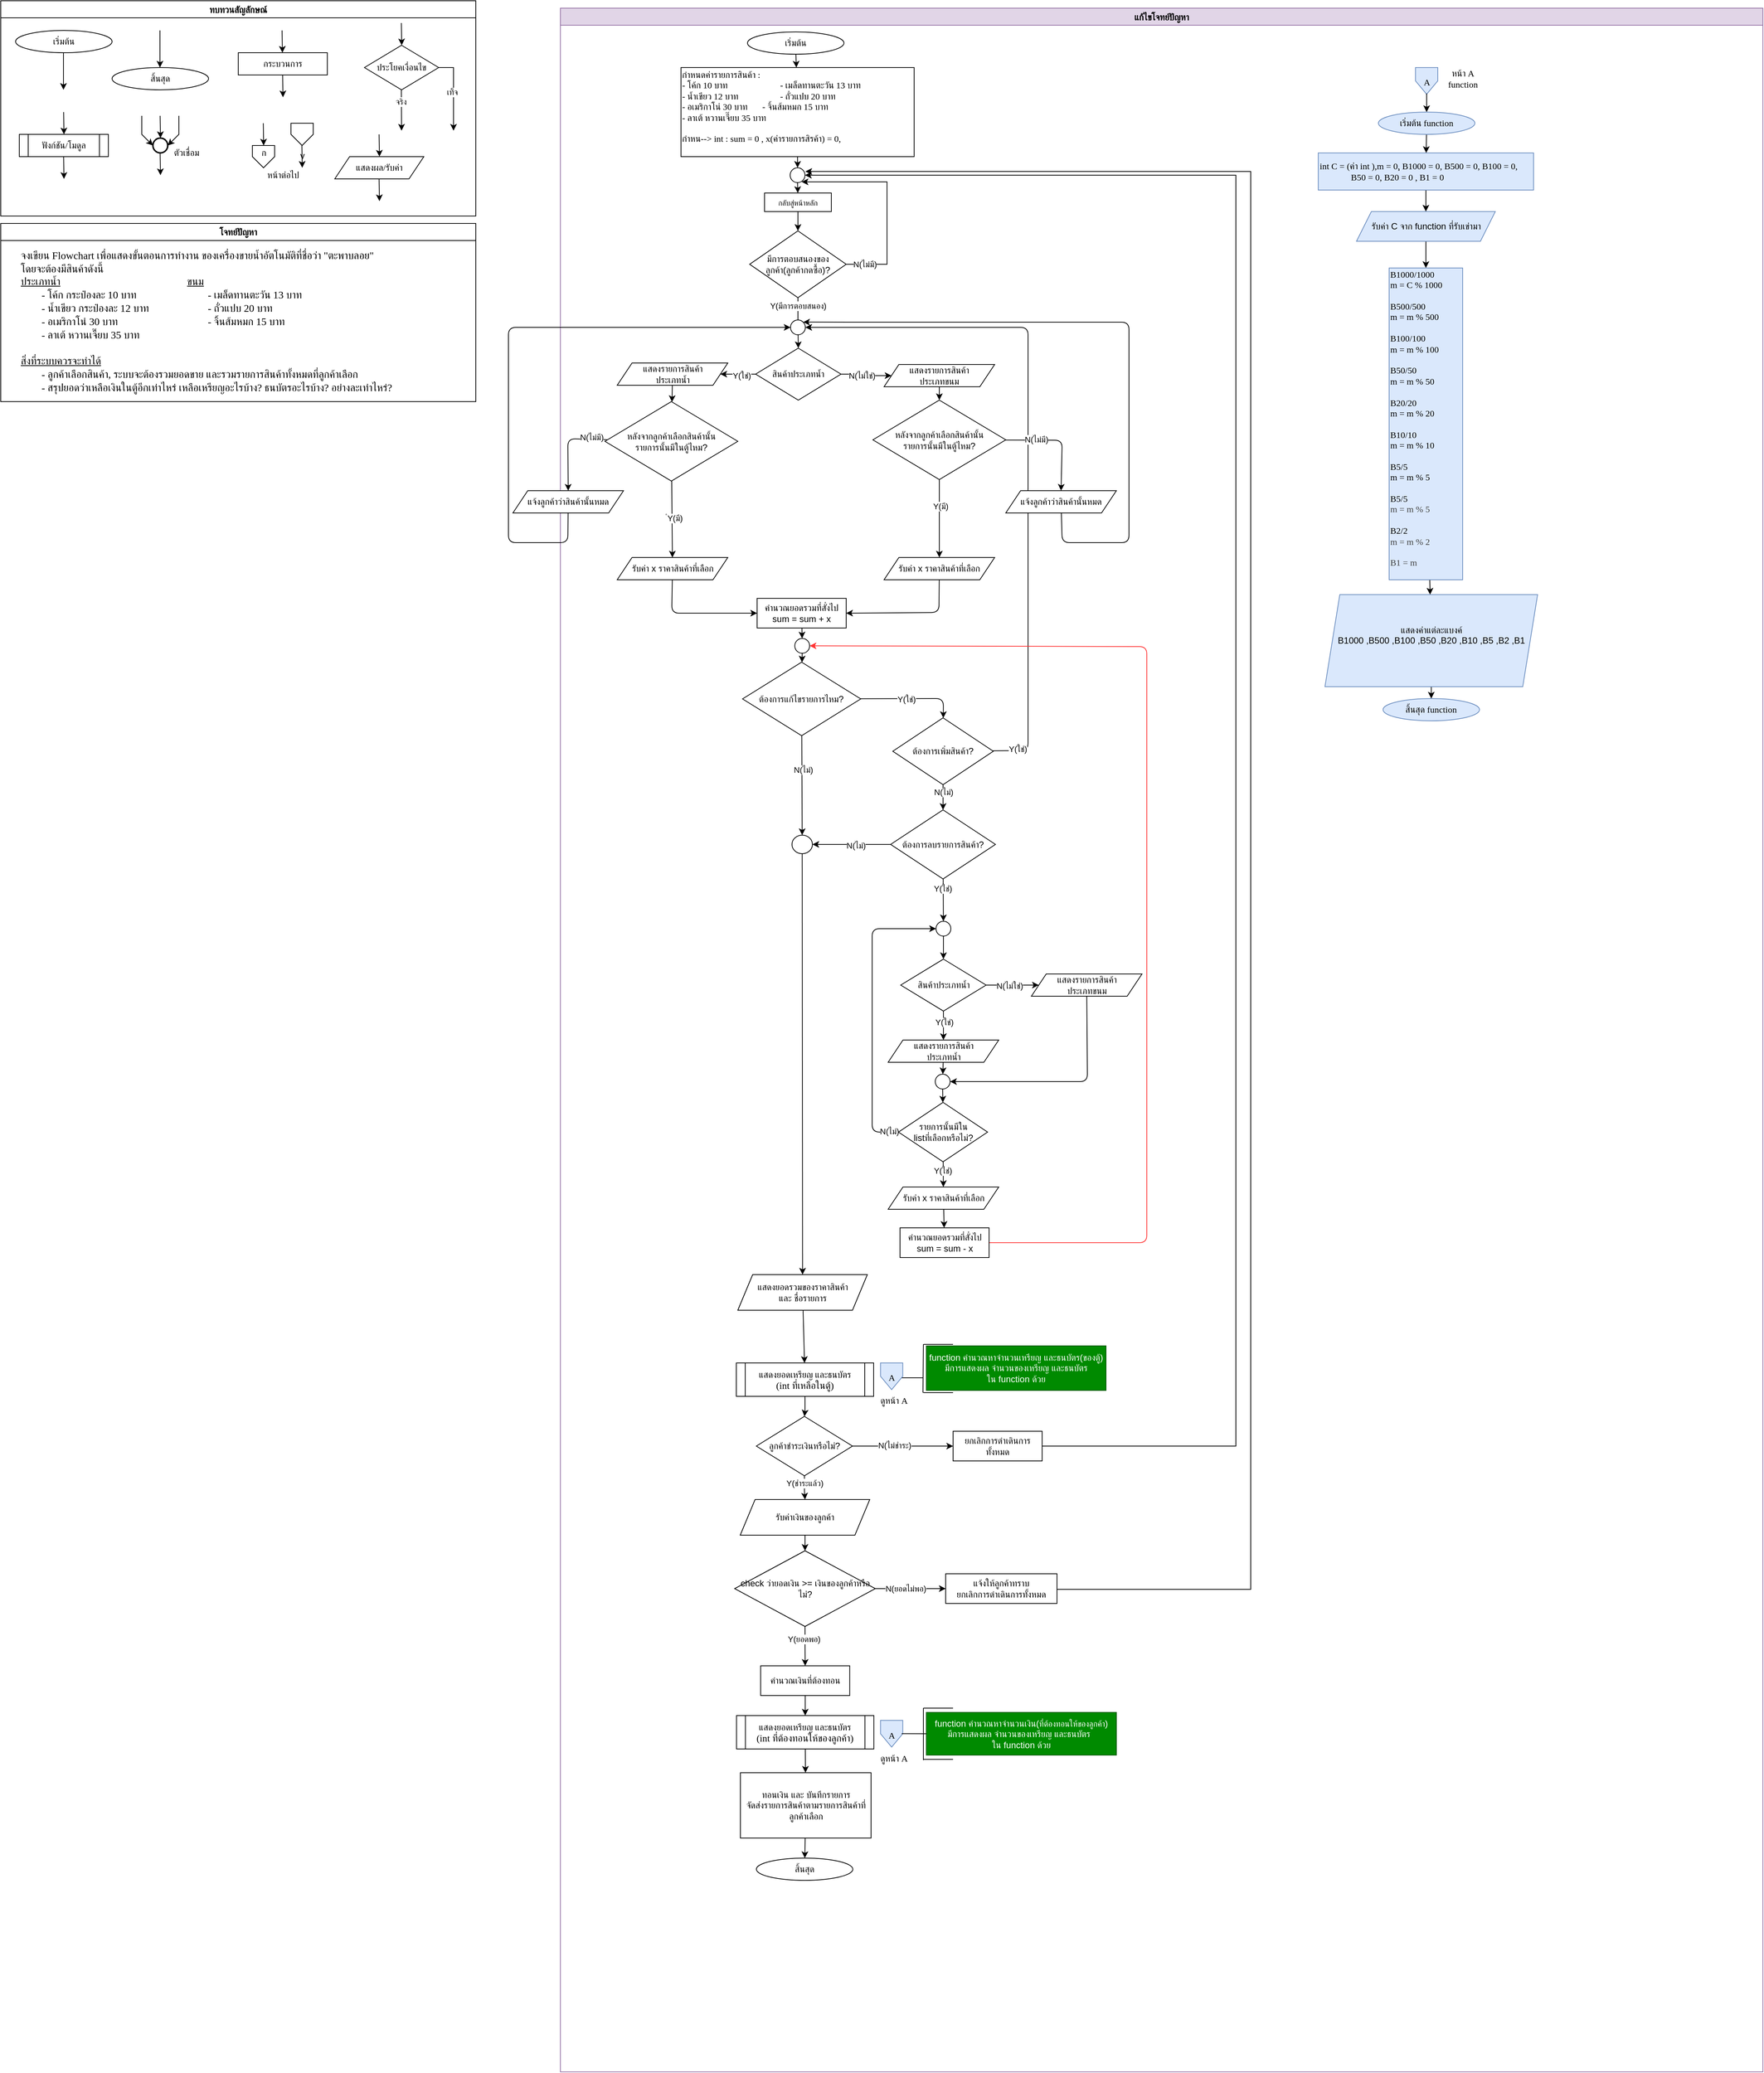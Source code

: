<mxfile>
    <diagram id="C5RBs43oDa-KdzZeNtuy" name="Page-1">
        <mxGraphModel dx="1810" dy="546" grid="1" gridSize="10" guides="1" tooltips="1" connect="1" arrows="1" fold="1" page="1" pageScale="1" pageWidth="827" pageHeight="1169" math="0" shadow="0">
            <root>
                <mxCell id="WIyWlLk6GJQsqaUBKTNV-0"/>
                <mxCell id="WIyWlLk6GJQsqaUBKTNV-1" parent="WIyWlLk6GJQsqaUBKTNV-0"/>
                <mxCell id="M7CGMbNuYNeq0SnUNNgH-6" value="ทบทวนสัญลักษณ์" style="swimlane;fontFamily=Sarabun;fontSource=https%3A%2F%2Ffonts.googleapis.com%2Fcss%3Ffamily%3DSarabun;" parent="WIyWlLk6GJQsqaUBKTNV-1" vertex="1">
                    <mxGeometry x="-720" y="20" width="640" height="290" as="geometry"/>
                </mxCell>
                <mxCell id="M7CGMbNuYNeq0SnUNNgH-2" value="&lt;font data-font-src=&quot;https://fonts.googleapis.com/css?family=Sarabun&quot; face=&quot;Sarabun&quot;&gt;เริ่มต้น&lt;/font&gt;" style="ellipse;whiteSpace=wrap;html=1;" parent="M7CGMbNuYNeq0SnUNNgH-6" vertex="1">
                    <mxGeometry x="20" y="40" width="130" height="30" as="geometry"/>
                </mxCell>
                <mxCell id="M7CGMbNuYNeq0SnUNNgH-5" value="" style="endArrow=classic;html=1;rounded=0;" parent="M7CGMbNuYNeq0SnUNNgH-6" edge="1">
                    <mxGeometry width="50" height="50" relative="1" as="geometry">
                        <mxPoint x="84.5" y="70" as="sourcePoint"/>
                        <mxPoint x="84.5" y="120" as="targetPoint"/>
                    </mxGeometry>
                </mxCell>
                <mxCell id="M7CGMbNuYNeq0SnUNNgH-3" value="&lt;font face=&quot;Sarabun&quot;&gt;สิ้นสุด&lt;/font&gt;" style="ellipse;whiteSpace=wrap;html=1;" parent="M7CGMbNuYNeq0SnUNNgH-6" vertex="1">
                    <mxGeometry x="150" y="90" width="130" height="30" as="geometry"/>
                </mxCell>
                <mxCell id="M7CGMbNuYNeq0SnUNNgH-4" value="" style="endArrow=classic;html=1;rounded=0;" parent="M7CGMbNuYNeq0SnUNNgH-6" edge="1">
                    <mxGeometry width="50" height="50" relative="1" as="geometry">
                        <mxPoint x="214.5" y="40" as="sourcePoint"/>
                        <mxPoint x="214.5" y="90" as="targetPoint"/>
                    </mxGeometry>
                </mxCell>
                <mxCell id="mvioNwK95yMqdUQ73LqQ-0" value="กระบวนการ" style="rounded=0;whiteSpace=wrap;html=1;fontFamily=Sarabun;fontSource=https%3A%2F%2Ffonts.googleapis.com%2Fcss%3Ffamily%3DSarabun;" parent="M7CGMbNuYNeq0SnUNNgH-6" vertex="1">
                    <mxGeometry x="320" y="70" width="120" height="30" as="geometry"/>
                </mxCell>
                <mxCell id="mvioNwK95yMqdUQ73LqQ-1" value="" style="endArrow=classic;html=1;rounded=0;" parent="M7CGMbNuYNeq0SnUNNgH-6" edge="1">
                    <mxGeometry width="50" height="50" relative="1" as="geometry">
                        <mxPoint x="379" y="40" as="sourcePoint"/>
                        <mxPoint x="379.5" y="70" as="targetPoint"/>
                    </mxGeometry>
                </mxCell>
                <mxCell id="mvioNwK95yMqdUQ73LqQ-2" value="" style="endArrow=classic;html=1;rounded=0;" parent="M7CGMbNuYNeq0SnUNNgH-6" edge="1">
                    <mxGeometry width="50" height="50" relative="1" as="geometry">
                        <mxPoint x="379.75" y="100" as="sourcePoint"/>
                        <mxPoint x="380.25" y="130" as="targetPoint"/>
                    </mxGeometry>
                </mxCell>
                <mxCell id="mvioNwK95yMqdUQ73LqQ-3" value="ประโยคเงื่อนไข" style="rhombus;whiteSpace=wrap;html=1;fontFamily=Sarabun;fontSource=https%3A%2F%2Ffonts.googleapis.com%2Fcss%3Ffamily%3DSarabun;" parent="M7CGMbNuYNeq0SnUNNgH-6" vertex="1">
                    <mxGeometry x="490" y="60" width="100" height="60" as="geometry"/>
                </mxCell>
                <mxCell id="mvioNwK95yMqdUQ73LqQ-4" value="" style="endArrow=classic;html=1;rounded=0;" parent="M7CGMbNuYNeq0SnUNNgH-6" edge="1">
                    <mxGeometry width="50" height="50" relative="1" as="geometry">
                        <mxPoint x="539.71" y="30" as="sourcePoint"/>
                        <mxPoint x="540.21" y="60" as="targetPoint"/>
                    </mxGeometry>
                </mxCell>
                <mxCell id="mvioNwK95yMqdUQ73LqQ-5" value="" style="endArrow=classic;html=1;rounded=0;" parent="M7CGMbNuYNeq0SnUNNgH-6" edge="1">
                    <mxGeometry width="50" height="50" relative="1" as="geometry">
                        <mxPoint x="539.71" y="120" as="sourcePoint"/>
                        <mxPoint x="540" y="175" as="targetPoint"/>
                    </mxGeometry>
                </mxCell>
                <mxCell id="mvioNwK95yMqdUQ73LqQ-7" value="จริง" style="edgeLabel;html=1;align=center;verticalAlign=middle;resizable=0;points=[];fontFamily=Sarabun;fontSource=https%3A%2F%2Ffonts.googleapis.com%2Fcss%3Ffamily%3DSarabun;" parent="mvioNwK95yMqdUQ73LqQ-5" vertex="1" connectable="0">
                    <mxGeometry x="-0.414" y="-1" relative="1" as="geometry">
                        <mxPoint as="offset"/>
                    </mxGeometry>
                </mxCell>
                <mxCell id="mvioNwK95yMqdUQ73LqQ-6" value="" style="endArrow=classic;html=1;rounded=0;exitX=1;exitY=0.5;exitDx=0;exitDy=0;" parent="M7CGMbNuYNeq0SnUNNgH-6" source="mvioNwK95yMqdUQ73LqQ-3" edge="1">
                    <mxGeometry width="50" height="50" relative="1" as="geometry">
                        <mxPoint x="620" y="95" as="sourcePoint"/>
                        <mxPoint x="610" y="175" as="targetPoint"/>
                        <Array as="points">
                            <mxPoint x="610" y="90"/>
                        </Array>
                    </mxGeometry>
                </mxCell>
                <mxCell id="mvioNwK95yMqdUQ73LqQ-8" value="&lt;font data-font-src=&quot;https://fonts.googleapis.com/css?family=Sarabun&quot; face=&quot;Sarabun&quot;&gt;เท็จ&lt;/font&gt;" style="edgeLabel;html=1;align=center;verticalAlign=middle;resizable=0;points=[];" parent="mvioNwK95yMqdUQ73LqQ-6" vertex="1" connectable="0">
                    <mxGeometry x="-0.002" y="-2" relative="1" as="geometry">
                        <mxPoint as="offset"/>
                    </mxGeometry>
                </mxCell>
                <mxCell id="mvioNwK95yMqdUQ73LqQ-9" value="&lt;font data-font-src=&quot;https://fonts.googleapis.com/css?family=Sarabun&quot; face=&quot;Sarabun&quot;&gt;ฟังก์ชัน/โมดูล&lt;/font&gt;" style="shape=process;whiteSpace=wrap;html=1;backgroundOutline=1;" parent="M7CGMbNuYNeq0SnUNNgH-6" vertex="1">
                    <mxGeometry x="25" y="180" width="120" height="30" as="geometry"/>
                </mxCell>
                <mxCell id="mvioNwK95yMqdUQ73LqQ-11" value="" style="endArrow=classic;html=1;rounded=0;" parent="M7CGMbNuYNeq0SnUNNgH-6" edge="1">
                    <mxGeometry width="50" height="50" relative="1" as="geometry">
                        <mxPoint x="84.71" y="150" as="sourcePoint"/>
                        <mxPoint x="85.21" y="180" as="targetPoint"/>
                    </mxGeometry>
                </mxCell>
                <mxCell id="mvioNwK95yMqdUQ73LqQ-12" value="" style="endArrow=classic;html=1;rounded=0;" parent="M7CGMbNuYNeq0SnUNNgH-6" edge="1">
                    <mxGeometry width="50" height="50" relative="1" as="geometry">
                        <mxPoint x="84.71" y="210" as="sourcePoint"/>
                        <mxPoint x="85.21" y="240" as="targetPoint"/>
                    </mxGeometry>
                </mxCell>
                <mxCell id="mvioNwK95yMqdUQ73LqQ-13" value="" style="strokeWidth=2;html=1;shape=mxgraph.flowchart.start_2;whiteSpace=wrap;" parent="M7CGMbNuYNeq0SnUNNgH-6" vertex="1">
                    <mxGeometry x="205" y="185" width="20" height="20" as="geometry"/>
                </mxCell>
                <mxCell id="mvioNwK95yMqdUQ73LqQ-16" value="" style="endArrow=classic;html=1;rounded=0;" parent="M7CGMbNuYNeq0SnUNNgH-6" edge="1">
                    <mxGeometry width="50" height="50" relative="1" as="geometry">
                        <mxPoint x="214.71" y="155" as="sourcePoint"/>
                        <mxPoint x="215.21" y="185" as="targetPoint"/>
                    </mxGeometry>
                </mxCell>
                <mxCell id="mvioNwK95yMqdUQ73LqQ-17" value="" style="endArrow=classic;html=1;rounded=0;entryX=0;entryY=0.5;entryDx=0;entryDy=0;entryPerimeter=0;" parent="M7CGMbNuYNeq0SnUNNgH-6" target="mvioNwK95yMqdUQ73LqQ-13" edge="1">
                    <mxGeometry width="50" height="50" relative="1" as="geometry">
                        <mxPoint x="190.0" y="155" as="sourcePoint"/>
                        <mxPoint x="190.5" y="185" as="targetPoint"/>
                        <Array as="points">
                            <mxPoint x="190" y="180"/>
                        </Array>
                    </mxGeometry>
                </mxCell>
                <mxCell id="mvioNwK95yMqdUQ73LqQ-18" value="" style="endArrow=classic;html=1;rounded=0;entryX=1;entryY=0.5;entryDx=0;entryDy=0;entryPerimeter=0;" parent="M7CGMbNuYNeq0SnUNNgH-6" target="mvioNwK95yMqdUQ73LqQ-13" edge="1">
                    <mxGeometry width="50" height="50" relative="1" as="geometry">
                        <mxPoint x="240.0" y="155" as="sourcePoint"/>
                        <mxPoint x="240.5" y="185" as="targetPoint"/>
                        <Array as="points">
                            <mxPoint x="240" y="180"/>
                        </Array>
                    </mxGeometry>
                </mxCell>
                <mxCell id="mvioNwK95yMqdUQ73LqQ-19" value="" style="endArrow=classic;html=1;rounded=0;" parent="M7CGMbNuYNeq0SnUNNgH-6" edge="1">
                    <mxGeometry width="50" height="50" relative="1" as="geometry">
                        <mxPoint x="214.71" y="205" as="sourcePoint"/>
                        <mxPoint x="215.21" y="235" as="targetPoint"/>
                    </mxGeometry>
                </mxCell>
                <mxCell id="mvioNwK95yMqdUQ73LqQ-20" value="&lt;font data-font-src=&quot;https://fonts.googleapis.com/css?family=Sarabun&quot; face=&quot;Sarabun&quot;&gt;ตัวเชื่อม&lt;/font&gt;" style="text;html=1;align=center;verticalAlign=middle;resizable=0;points=[];autosize=1;strokeColor=none;fillColor=none;" parent="M7CGMbNuYNeq0SnUNNgH-6" vertex="1">
                    <mxGeometry x="220" y="190" width="60" height="30" as="geometry"/>
                </mxCell>
                <mxCell id="mvioNwK95yMqdUQ73LqQ-25" value="" style="endArrow=classic;html=1;rounded=0;" parent="M7CGMbNuYNeq0SnUNNgH-6" edge="1">
                    <mxGeometry width="50" height="50" relative="1" as="geometry">
                        <mxPoint x="353.71" y="165" as="sourcePoint"/>
                        <mxPoint x="354.21" y="195" as="targetPoint"/>
                    </mxGeometry>
                </mxCell>
                <mxCell id="mvioNwK95yMqdUQ73LqQ-21" value="" style="verticalLabelPosition=bottom;verticalAlign=top;html=1;shape=offPageConnector;rounded=0;size=0.5;" parent="M7CGMbNuYNeq0SnUNNgH-6" vertex="1">
                    <mxGeometry x="339" y="195" width="30" height="30" as="geometry"/>
                </mxCell>
                <mxCell id="mvioNwK95yMqdUQ73LqQ-26" value="" style="endArrow=classic;html=1;rounded=0;" parent="M7CGMbNuYNeq0SnUNNgH-6" edge="1">
                    <mxGeometry width="50" height="50" relative="1" as="geometry">
                        <mxPoint x="405.71" y="195" as="sourcePoint"/>
                        <mxPoint x="406.21" y="225" as="targetPoint"/>
                    </mxGeometry>
                </mxCell>
                <mxCell id="mvioNwK95yMqdUQ73LqQ-27" value="v" style="verticalLabelPosition=bottom;verticalAlign=top;html=1;shape=offPageConnector;rounded=0;size=0.5;" parent="M7CGMbNuYNeq0SnUNNgH-6" vertex="1">
                    <mxGeometry x="391" y="165" width="30" height="30" as="geometry"/>
                </mxCell>
                <mxCell id="mvioNwK95yMqdUQ73LqQ-28" value="หน้าต่อไป" style="text;html=1;align=center;verticalAlign=middle;resizable=0;points=[];autosize=1;strokeColor=none;fillColor=none;fontFamily=Sarabun;fontSource=https%3A%2F%2Ffonts.googleapis.com%2Fcss%3Ffamily%3DSarabun;" parent="M7CGMbNuYNeq0SnUNNgH-6" vertex="1">
                    <mxGeometry x="345" y="220" width="70" height="30" as="geometry"/>
                </mxCell>
                <mxCell id="mvioNwK95yMqdUQ73LqQ-29" value="ก" style="text;html=1;align=center;verticalAlign=middle;resizable=0;points=[];autosize=1;strokeColor=none;fillColor=none;fontFamily=Sarabun;fontSource=https%3A%2F%2Ffonts.googleapis.com%2Fcss%3Ffamily%3DSarabun;" parent="M7CGMbNuYNeq0SnUNNgH-6" vertex="1">
                    <mxGeometry x="339" y="190" width="30" height="30" as="geometry"/>
                </mxCell>
                <mxCell id="mvioNwK95yMqdUQ73LqQ-32" value="แสดงผล/รับค่า" style="shape=parallelogram;perimeter=parallelogramPerimeter;whiteSpace=wrap;html=1;fixedSize=1;fontFamily=Sarabun;fontSource=https%3A%2F%2Ffonts.googleapis.com%2Fcss%3Ffamily%3DSarabun;" parent="M7CGMbNuYNeq0SnUNNgH-6" vertex="1">
                    <mxGeometry x="450" y="210" width="120" height="30" as="geometry"/>
                </mxCell>
                <mxCell id="mvioNwK95yMqdUQ73LqQ-33" value="" style="endArrow=classic;html=1;rounded=0;" parent="M7CGMbNuYNeq0SnUNNgH-6" edge="1">
                    <mxGeometry width="50" height="50" relative="1" as="geometry">
                        <mxPoint x="509.71" y="180" as="sourcePoint"/>
                        <mxPoint x="510.21" y="210" as="targetPoint"/>
                    </mxGeometry>
                </mxCell>
                <mxCell id="mvioNwK95yMqdUQ73LqQ-34" value="" style="endArrow=classic;html=1;rounded=0;" parent="M7CGMbNuYNeq0SnUNNgH-6" edge="1">
                    <mxGeometry width="50" height="50" relative="1" as="geometry">
                        <mxPoint x="509.71" y="240" as="sourcePoint"/>
                        <mxPoint x="510.21" y="270" as="targetPoint"/>
                    </mxGeometry>
                </mxCell>
                <mxCell id="mvioNwK95yMqdUQ73LqQ-36" value="แก้ไขโจทย์ปัญหา" style="swimlane;fontFamily=Sarabun;fontSource=https%3A%2F%2Ffonts.googleapis.com%2Fcss%3Ffamily%3DSarabun;fillColor=#e1d5e7;strokeColor=#9673a6;" parent="WIyWlLk6GJQsqaUBKTNV-1" vertex="1">
                    <mxGeometry x="34" y="30" width="1620" height="2780" as="geometry"/>
                </mxCell>
                <mxCell id="2" value="" style="edgeStyle=none;html=1;" parent="mvioNwK95yMqdUQ73LqQ-36" source="mvioNwK95yMqdUQ73LqQ-35" target="1" edge="1">
                    <mxGeometry relative="1" as="geometry"/>
                </mxCell>
                <mxCell id="mvioNwK95yMqdUQ73LqQ-35" value="&lt;font data-font-src=&quot;https://fonts.googleapis.com/css?family=Sarabun&quot; face=&quot;Sarabun&quot;&gt;เริ่มต้น&lt;/font&gt;" style="ellipse;whiteSpace=wrap;html=1;" parent="mvioNwK95yMqdUQ73LqQ-36" vertex="1">
                    <mxGeometry x="252.01" y="32" width="130" height="30" as="geometry"/>
                </mxCell>
                <mxCell id="mvioNwK95yMqdUQ73LqQ-69" value="&lt;font face=&quot;Sarabun&quot;&gt;สิ้นสุด&lt;/font&gt;" style="ellipse;whiteSpace=wrap;html=1;" parent="mvioNwK95yMqdUQ73LqQ-36" vertex="1">
                    <mxGeometry x="264" y="2492" width="130" height="30" as="geometry"/>
                </mxCell>
                <mxCell id="K2V_airpF5OzPuWJYtam-5" value="" style="edgeStyle=orthogonalEdgeStyle;rounded=0;orthogonalLoop=1;jettySize=auto;html=1;" parent="mvioNwK95yMqdUQ73LqQ-36" source="K2V_airpF5OzPuWJYtam-0" target="K2V_airpF5OzPuWJYtam-4" edge="1">
                    <mxGeometry relative="1" as="geometry"/>
                </mxCell>
                <mxCell id="K2V_airpF5OzPuWJYtam-0" value="&lt;font size=&quot;1&quot;&gt;กลับสู่หน้าหลัก&lt;/font&gt;" style="whiteSpace=wrap;html=1;" parent="mvioNwK95yMqdUQ73LqQ-36" vertex="1">
                    <mxGeometry x="275" y="249" width="90" height="25" as="geometry"/>
                </mxCell>
                <mxCell id="9" style="edgeStyle=none;html=1;" parent="mvioNwK95yMqdUQ73LqQ-36" source="K2V_airpF5OzPuWJYtam-2" target="K2V_airpF5OzPuWJYtam-0" edge="1">
                    <mxGeometry relative="1" as="geometry"/>
                </mxCell>
                <mxCell id="K2V_airpF5OzPuWJYtam-2" value="" style="ellipse;whiteSpace=wrap;html=1;aspect=fixed;" parent="mvioNwK95yMqdUQ73LqQ-36" vertex="1">
                    <mxGeometry x="309.5" y="215" width="20" height="20" as="geometry"/>
                </mxCell>
                <mxCell id="K2V_airpF5OzPuWJYtam-6" style="edgeStyle=orthogonalEdgeStyle;rounded=0;orthogonalLoop=1;jettySize=auto;html=1;entryX=0.75;entryY=0.95;entryDx=0;entryDy=0;entryPerimeter=0;" parent="mvioNwK95yMqdUQ73LqQ-36" source="K2V_airpF5OzPuWJYtam-4" edge="1">
                    <mxGeometry relative="1" as="geometry">
                        <mxPoint x="325" y="234" as="targetPoint"/>
                        <Array as="points">
                            <mxPoint x="440" y="345"/>
                            <mxPoint x="440" y="234"/>
                        </Array>
                    </mxGeometry>
                </mxCell>
                <mxCell id="K2V_airpF5OzPuWJYtam-7" value="N(ไม่มี)" style="edgeLabel;html=1;align=center;verticalAlign=middle;resizable=0;points=[];" parent="K2V_airpF5OzPuWJYtam-6" vertex="1" connectable="0">
                    <mxGeometry x="-0.853" relative="1" as="geometry">
                        <mxPoint x="4" as="offset"/>
                    </mxGeometry>
                </mxCell>
                <mxCell id="K2V_airpF5OzPuWJYtam-9" value="" style="edgeStyle=orthogonalEdgeStyle;rounded=0;orthogonalLoop=1;jettySize=auto;html=1;" parent="mvioNwK95yMqdUQ73LqQ-36" source="K2V_airpF5OzPuWJYtam-4" target="K2V_airpF5OzPuWJYtam-8" edge="1">
                    <mxGeometry relative="1" as="geometry"/>
                </mxCell>
                <mxCell id="K2V_airpF5OzPuWJYtam-11" value="Y(มีการตอบสนอง)" style="edgeLabel;html=1;align=center;verticalAlign=middle;resizable=0;points=[];" parent="K2V_airpF5OzPuWJYtam-9" vertex="1" connectable="0">
                    <mxGeometry x="-0.683" relative="1" as="geometry">
                        <mxPoint as="offset"/>
                    </mxGeometry>
                </mxCell>
                <mxCell id="K2V_airpF5OzPuWJYtam-4" value="มีการตอบสนองของลูกค้า(ลูกค้ากดซื้อ)?" style="rhombus;whiteSpace=wrap;html=1;" parent="mvioNwK95yMqdUQ73LqQ-36" vertex="1">
                    <mxGeometry x="255" y="300" width="130" height="90" as="geometry"/>
                </mxCell>
                <mxCell id="K2V_airpF5OzPuWJYtam-13" value="" style="edgeStyle=orthogonalEdgeStyle;rounded=0;orthogonalLoop=1;jettySize=auto;html=1;entryX=0;entryY=0.5;entryDx=0;entryDy=0;" parent="mvioNwK95yMqdUQ73LqQ-36" source="K2V_airpF5OzPuWJYtam-8" target="12" edge="1">
                    <mxGeometry relative="1" as="geometry">
                        <mxPoint x="451" y="493" as="targetPoint"/>
                    </mxGeometry>
                </mxCell>
                <mxCell id="K2V_airpF5OzPuWJYtam-14" value="N(ไม่ใช่)" style="edgeLabel;html=1;align=center;verticalAlign=middle;resizable=0;points=[];" parent="K2V_airpF5OzPuWJYtam-13" vertex="1" connectable="0">
                    <mxGeometry x="-0.125" y="-1" relative="1" as="geometry">
                        <mxPoint as="offset"/>
                    </mxGeometry>
                </mxCell>
                <mxCell id="K2V_airpF5OzPuWJYtam-16" value="" style="edgeStyle=orthogonalEdgeStyle;rounded=0;orthogonalLoop=1;jettySize=auto;html=1;entryX=1;entryY=0.5;entryDx=0;entryDy=0;" parent="mvioNwK95yMqdUQ73LqQ-36" source="K2V_airpF5OzPuWJYtam-8" target="15" edge="1">
                    <mxGeometry relative="1" as="geometry">
                        <mxPoint x="211" y="493" as="targetPoint"/>
                    </mxGeometry>
                </mxCell>
                <mxCell id="K2V_airpF5OzPuWJYtam-17" value="Y(ใช่)" style="edgeLabel;html=1;align=center;verticalAlign=middle;resizable=0;points=[];" parent="K2V_airpF5OzPuWJYtam-16" vertex="1" connectable="0">
                    <mxGeometry x="-0.095" y="2" relative="1" as="geometry">
                        <mxPoint as="offset"/>
                    </mxGeometry>
                </mxCell>
                <mxCell id="K2V_airpF5OzPuWJYtam-8" value="สินค้าประเภทน้ำ" style="rhombus;whiteSpace=wrap;html=1;" parent="mvioNwK95yMqdUQ73LqQ-36" vertex="1">
                    <mxGeometry x="263" y="458" width="115" height="70" as="geometry"/>
                </mxCell>
                <mxCell id="K2V_airpF5OzPuWJYtam-10" value="" style="ellipse;whiteSpace=wrap;html=1;aspect=fixed;" parent="mvioNwK95yMqdUQ73LqQ-36" vertex="1">
                    <mxGeometry x="310" y="420" width="20" height="20" as="geometry"/>
                </mxCell>
                <mxCell id="22" style="edgeStyle=none;html=1;entryX=1;entryY=0.5;entryDx=0;entryDy=0;" parent="mvioNwK95yMqdUQ73LqQ-36" source="K2V_airpF5OzPuWJYtam-18" target="17" edge="1">
                    <mxGeometry relative="1" as="geometry">
                        <mxPoint x="420" y="814" as="targetPoint"/>
                        <Array as="points">
                            <mxPoint x="510" y="814"/>
                        </Array>
                    </mxGeometry>
                </mxCell>
                <mxCell id="K2V_airpF5OzPuWJYtam-18" value="รับค่า x ราคาสินค้าที่เลือก" style="shape=parallelogram;perimeter=parallelogramPerimeter;whiteSpace=wrap;html=1;fixedSize=1;" parent="mvioNwK95yMqdUQ73LqQ-36" vertex="1">
                    <mxGeometry x="436" y="740" width="149" height="30" as="geometry"/>
                </mxCell>
                <mxCell id="21" style="edgeStyle=none;html=1;entryX=0;entryY=0.5;entryDx=0;entryDy=0;" parent="mvioNwK95yMqdUQ73LqQ-36" source="K2V_airpF5OzPuWJYtam-20" target="17" edge="1">
                    <mxGeometry relative="1" as="geometry">
                        <mxPoint x="230" y="814" as="targetPoint"/>
                        <Array as="points">
                            <mxPoint x="150" y="815"/>
                        </Array>
                    </mxGeometry>
                </mxCell>
                <mxCell id="K2V_airpF5OzPuWJYtam-20" value="รับค่า x ราคาสินค้าที่เลือก" style="shape=parallelogram;perimeter=parallelogramPerimeter;whiteSpace=wrap;html=1;fixedSize=1;" parent="mvioNwK95yMqdUQ73LqQ-36" vertex="1">
                    <mxGeometry x="76.5" y="740" width="149" height="30" as="geometry"/>
                </mxCell>
                <mxCell id="28" value="" style="edgeStyle=none;html=1;" parent="mvioNwK95yMqdUQ73LqQ-36" source="K2V_airpF5OzPuWJYtam-25" target="27" edge="1">
                    <mxGeometry relative="1" as="geometry">
                        <Array as="points">
                            <mxPoint x="516" y="930"/>
                        </Array>
                    </mxGeometry>
                </mxCell>
                <mxCell id="30" value="Y(ใช่)" style="edgeLabel;html=1;align=center;verticalAlign=middle;resizable=0;points=[];" parent="28" vertex="1" connectable="0">
                    <mxGeometry x="-0.115" y="-1" relative="1" as="geometry">
                        <mxPoint as="offset"/>
                    </mxGeometry>
                </mxCell>
                <mxCell id="71" value="" style="edgeStyle=none;html=1;" parent="mvioNwK95yMqdUQ73LqQ-36" source="K2V_airpF5OzPuWJYtam-25" target="70" edge="1">
                    <mxGeometry relative="1" as="geometry"/>
                </mxCell>
                <mxCell id="99" value="N(ไม่)" style="edgeLabel;html=1;align=center;verticalAlign=middle;resizable=0;points=[];" vertex="1" connectable="0" parent="71">
                    <mxGeometry x="-0.312" y="1" relative="1" as="geometry">
                        <mxPoint as="offset"/>
                    </mxGeometry>
                </mxCell>
                <mxCell id="K2V_airpF5OzPuWJYtam-25" value="ต้องการแก้ไขรายการไหม?" style="rhombus;whiteSpace=wrap;html=1;rounded=0;" parent="mvioNwK95yMqdUQ73LqQ-36" vertex="1">
                    <mxGeometry x="245.37" y="881" width="159.25" height="99" as="geometry"/>
                </mxCell>
                <mxCell id="153" value="" style="edgeStyle=none;html=1;" edge="1" parent="mvioNwK95yMqdUQ73LqQ-36" source="K2V_airpF5OzPuWJYtam-30" target="K2V_airpF5OzPuWJYtam-33">
                    <mxGeometry relative="1" as="geometry"/>
                </mxCell>
                <mxCell id="K2V_airpF5OzPuWJYtam-30" value="แสดงยอดรวมของราคาสินค้า&lt;div&gt;และ ชื่อรายการ&lt;/div&gt;" style="shape=parallelogram;perimeter=parallelogramPerimeter;whiteSpace=wrap;html=1;fixedSize=1;" parent="mvioNwK95yMqdUQ73LqQ-36" vertex="1">
                    <mxGeometry x="239" y="1706" width="174.5" height="48" as="geometry"/>
                </mxCell>
                <mxCell id="K2V_airpF5OzPuWJYtam-41" value="" style="edgeStyle=orthogonalEdgeStyle;rounded=0;orthogonalLoop=1;jettySize=auto;html=1;" parent="mvioNwK95yMqdUQ73LqQ-36" source="K2V_airpF5OzPuWJYtam-33" target="K2V_airpF5OzPuWJYtam-40" edge="1">
                    <mxGeometry relative="1" as="geometry"/>
                </mxCell>
                <mxCell id="K2V_airpF5OzPuWJYtam-33" value="แสดงยอด&lt;span style=&quot;font-family: Sarabun; text-align: left; text-wrap-mode: nowrap;&quot;&gt;&lt;font&gt;เหรียญ และธนบัตร&lt;/font&gt;&lt;/span&gt;&lt;div&gt;&lt;span style=&quot;font-family: Sarabun; text-align: left; text-wrap-mode: nowrap;&quot;&gt;&lt;font style=&quot;font-size: 13px;&quot;&gt;(int&amp;nbsp;&lt;/font&gt;&lt;/span&gt;&lt;span style=&quot;font-size: 13px; font-family: Sarabun; text-align: left; text-wrap-mode: nowrap; background-color: transparent; color: light-dark(rgb(0, 0, 0), rgb(255, 255, 255));&quot;&gt;ที่เหลือในตู้)&lt;/span&gt;&lt;/div&gt;" style="shape=process;whiteSpace=wrap;html=1;backgroundOutline=1;size=0.065;" parent="mvioNwK95yMqdUQ73LqQ-36" vertex="1">
                    <mxGeometry x="237" y="1825" width="185" height="45" as="geometry"/>
                </mxCell>
                <mxCell id="K2V_airpF5OzPuWJYtam-37" value="" style="endArrow=none;html=1;rounded=0;" parent="mvioNwK95yMqdUQ73LqQ-36" edge="1">
                    <mxGeometry width="50" height="50" relative="1" as="geometry">
                        <mxPoint x="529" y="1800.0" as="sourcePoint"/>
                        <mxPoint x="489" y="1800.0" as="targetPoint"/>
                    </mxGeometry>
                </mxCell>
                <mxCell id="K2V_airpF5OzPuWJYtam-38" value="" style="endArrow=none;html=1;rounded=0;" parent="mvioNwK95yMqdUQ73LqQ-36" edge="1">
                    <mxGeometry width="50" height="50" relative="1" as="geometry">
                        <mxPoint x="529" y="1865" as="sourcePoint"/>
                        <mxPoint x="489" y="1865" as="targetPoint"/>
                    </mxGeometry>
                </mxCell>
                <mxCell id="K2V_airpF5OzPuWJYtam-39" value="function คำนวณหาจำนวนเหรียญ และธนบัตร(ของตู้)&lt;div&gt;&lt;font style=&quot;color: rgb(255, 255, 255);&quot;&gt;มีการแสดงผล จำนวนของเหรียญ และธนบัตร&lt;/font&gt;&lt;/div&gt;&lt;div&gt;&lt;font style=&quot;color: rgb(255, 255, 255);&quot;&gt;ใน function ด้วย&lt;/font&gt;&lt;/div&gt;" style="text;html=1;align=center;verticalAlign=middle;whiteSpace=wrap;rounded=0;fillColor=#008a00;fontColor=#ffffff;strokeColor=#005700;" parent="mvioNwK95yMqdUQ73LqQ-36" vertex="1">
                    <mxGeometry x="493" y="1802.0" width="242" height="60" as="geometry"/>
                </mxCell>
                <mxCell id="K2V_airpF5OzPuWJYtam-45" value="" style="edgeStyle=orthogonalEdgeStyle;rounded=0;orthogonalLoop=1;jettySize=auto;html=1;" parent="mvioNwK95yMqdUQ73LqQ-36" source="K2V_airpF5OzPuWJYtam-40" target="K2V_airpF5OzPuWJYtam-44" edge="1">
                    <mxGeometry relative="1" as="geometry"/>
                </mxCell>
                <mxCell id="K2V_airpF5OzPuWJYtam-60" value="Y(ชำระแล้ว)" style="edgeLabel;html=1;align=center;verticalAlign=middle;resizable=0;points=[];" parent="K2V_airpF5OzPuWJYtam-45" vertex="1" connectable="0">
                    <mxGeometry x="-0.39" relative="1" as="geometry">
                        <mxPoint as="offset"/>
                    </mxGeometry>
                </mxCell>
                <mxCell id="K2V_airpF5OzPuWJYtam-54" style="edgeStyle=orthogonalEdgeStyle;rounded=0;orthogonalLoop=1;jettySize=auto;html=1;entryX=0;entryY=0.5;entryDx=0;entryDy=0;" parent="mvioNwK95yMqdUQ73LqQ-36" source="K2V_airpF5OzPuWJYtam-40" target="K2V_airpF5OzPuWJYtam-51" edge="1">
                    <mxGeometry relative="1" as="geometry"/>
                </mxCell>
                <mxCell id="K2V_airpF5OzPuWJYtam-56" value="N(ไม่ชำระ)" style="edgeLabel;html=1;align=center;verticalAlign=middle;resizable=0;points=[];" parent="K2V_airpF5OzPuWJYtam-54" vertex="1" connectable="0">
                    <mxGeometry x="-0.547" y="1" relative="1" as="geometry">
                        <mxPoint x="26" as="offset"/>
                    </mxGeometry>
                </mxCell>
                <mxCell id="K2V_airpF5OzPuWJYtam-40" value="ลูกค้าชำระเงินหรือไม่?" style="rhombus;whiteSpace=wrap;html=1;" parent="mvioNwK95yMqdUQ73LqQ-36" vertex="1">
                    <mxGeometry x="264" y="1897" width="129.5" height="80" as="geometry"/>
                </mxCell>
                <mxCell id="K2V_airpF5OzPuWJYtam-36" value="" style="endArrow=none;html=1;rounded=0;" parent="mvioNwK95yMqdUQ73LqQ-36" edge="1">
                    <mxGeometry width="50" height="50" relative="1" as="geometry">
                        <mxPoint x="488.43" y="1865" as="sourcePoint"/>
                        <mxPoint x="489" y="1800.0" as="targetPoint"/>
                    </mxGeometry>
                </mxCell>
                <mxCell id="K2V_airpF5OzPuWJYtam-35" value="" style="endArrow=none;html=1;rounded=0;" parent="mvioNwK95yMqdUQ73LqQ-36" edge="1">
                    <mxGeometry width="50" height="50" relative="1" as="geometry">
                        <mxPoint x="488.43" y="1845" as="sourcePoint"/>
                        <mxPoint x="438.43" y="1845" as="targetPoint"/>
                    </mxGeometry>
                </mxCell>
                <mxCell id="K2V_airpF5OzPuWJYtam-50" value="" style="edgeStyle=orthogonalEdgeStyle;rounded=0;orthogonalLoop=1;jettySize=auto;html=1;" parent="mvioNwK95yMqdUQ73LqQ-36" source="K2V_airpF5OzPuWJYtam-44" target="K2V_airpF5OzPuWJYtam-49" edge="1">
                    <mxGeometry relative="1" as="geometry"/>
                </mxCell>
                <mxCell id="K2V_airpF5OzPuWJYtam-44" value="รับค่าเงินของลูกค้า" style="shape=parallelogram;perimeter=parallelogramPerimeter;whiteSpace=wrap;html=1;fixedSize=1;" parent="mvioNwK95yMqdUQ73LqQ-36" vertex="1">
                    <mxGeometry x="242.25" y="2009" width="174.5" height="48" as="geometry"/>
                </mxCell>
                <mxCell id="K2V_airpF5OzPuWJYtam-62" value="" style="edgeStyle=orthogonalEdgeStyle;rounded=0;orthogonalLoop=1;jettySize=auto;html=1;" parent="mvioNwK95yMqdUQ73LqQ-36" source="K2V_airpF5OzPuWJYtam-49" target="K2V_airpF5OzPuWJYtam-61" edge="1">
                    <mxGeometry relative="1" as="geometry"/>
                </mxCell>
                <mxCell id="K2V_airpF5OzPuWJYtam-63" value="N(ยอดไม่พอ)" style="edgeLabel;html=1;align=center;verticalAlign=middle;resizable=0;points=[];" parent="K2V_airpF5OzPuWJYtam-62" vertex="1" connectable="0">
                    <mxGeometry x="-0.15" relative="1" as="geometry">
                        <mxPoint as="offset"/>
                    </mxGeometry>
                </mxCell>
                <mxCell id="K2V_airpF5OzPuWJYtam-66" value="" style="edgeStyle=orthogonalEdgeStyle;rounded=0;orthogonalLoop=1;jettySize=auto;html=1;entryX=0.5;entryY=0;entryDx=0;entryDy=0;" parent="mvioNwK95yMqdUQ73LqQ-36" source="K2V_airpF5OzPuWJYtam-49" target="K2V_airpF5OzPuWJYtam-70" edge="1">
                    <mxGeometry relative="1" as="geometry">
                        <mxPoint x="329" y="2230" as="targetPoint"/>
                    </mxGeometry>
                </mxCell>
                <mxCell id="K2V_airpF5OzPuWJYtam-67" value="Y(ยอดพอ)" style="edgeLabel;html=1;align=center;verticalAlign=middle;resizable=0;points=[];" parent="K2V_airpF5OzPuWJYtam-66" vertex="1" connectable="0">
                    <mxGeometry x="-0.38" y="-2" relative="1" as="geometry">
                        <mxPoint as="offset"/>
                    </mxGeometry>
                </mxCell>
                <mxCell id="K2V_airpF5OzPuWJYtam-49" value="check ว่ายอดเงิน &amp;gt;= เงินของลูกค้าหรือไม่?" style="rhombus;whiteSpace=wrap;html=1;" parent="mvioNwK95yMqdUQ73LqQ-36" vertex="1">
                    <mxGeometry x="234.75" y="2078" width="189.5" height="102" as="geometry"/>
                </mxCell>
                <mxCell id="K2V_airpF5OzPuWJYtam-55" style="edgeStyle=orthogonalEdgeStyle;rounded=0;orthogonalLoop=1;jettySize=auto;html=1;exitX=1;exitY=0.5;exitDx=0;exitDy=0;entryX=1;entryY=0.5;entryDx=0;entryDy=0;" parent="mvioNwK95yMqdUQ73LqQ-36" source="K2V_airpF5OzPuWJYtam-51" edge="1" target="K2V_airpF5OzPuWJYtam-2">
                    <mxGeometry relative="1" as="geometry">
                        <Array as="points">
                            <mxPoint x="910" y="1937"/>
                            <mxPoint x="910" y="225"/>
                        </Array>
                        <mxPoint x="330" y="220" as="targetPoint"/>
                    </mxGeometry>
                </mxCell>
                <mxCell id="K2V_airpF5OzPuWJYtam-51" value="ยกเลิกการดำเดินการทั้งหมด" style="rounded=0;whiteSpace=wrap;html=1;" parent="mvioNwK95yMqdUQ73LqQ-36" vertex="1">
                    <mxGeometry x="529" y="1917" width="120" height="40" as="geometry"/>
                </mxCell>
                <mxCell id="K2V_airpF5OzPuWJYtam-64" style="edgeStyle=orthogonalEdgeStyle;rounded=0;orthogonalLoop=1;jettySize=auto;html=1;" parent="mvioNwK95yMqdUQ73LqQ-36" source="K2V_airpF5OzPuWJYtam-61" edge="1">
                    <mxGeometry relative="1" as="geometry">
                        <mxPoint x="330" y="220" as="targetPoint"/>
                        <Array as="points">
                            <mxPoint x="930" y="2130"/>
                            <mxPoint x="930" y="220"/>
                        </Array>
                    </mxGeometry>
                </mxCell>
                <mxCell id="K2V_airpF5OzPuWJYtam-61" value="&lt;div&gt;แจ้งให้ลูกค้าทราบ&lt;/div&gt;ยกเลิกการดำเดินการทั้งหมด" style="rounded=0;whiteSpace=wrap;html=1;" parent="mvioNwK95yMqdUQ73LqQ-36" vertex="1">
                    <mxGeometry x="519" y="2109" width="150" height="40" as="geometry"/>
                </mxCell>
                <mxCell id="11" style="edgeStyle=none;html=1;" parent="mvioNwK95yMqdUQ73LqQ-36" source="K2V_airpF5OzPuWJYtam-69" target="K2V_airpF5OzPuWJYtam-82" edge="1">
                    <mxGeometry relative="1" as="geometry"/>
                </mxCell>
                <mxCell id="K2V_airpF5OzPuWJYtam-69" value="แสดงยอด&lt;span style=&quot;font-family: Sarabun; text-align: left; text-wrap-mode: nowrap;&quot;&gt;&lt;font&gt;เหรียญ และธนบัตร&lt;/font&gt;&lt;/span&gt;&lt;div&gt;&lt;span style=&quot;font-family: Sarabun; text-align: left; text-wrap-mode: nowrap;&quot;&gt;&lt;font style=&quot;font-size: 13px;&quot;&gt;(int ที่ต้องทอนให้ของลูกค้า&lt;/font&gt;&lt;/span&gt;&lt;span style=&quot;font-size: 13px; font-family: Sarabun; text-align: left; text-wrap-mode: nowrap; background-color: transparent; color: light-dark(rgb(0, 0, 0), rgb(255, 255, 255));&quot;&gt;)&lt;/span&gt;&lt;/div&gt;" style="shape=process;whiteSpace=wrap;html=1;backgroundOutline=1;size=0.065;" parent="mvioNwK95yMqdUQ73LqQ-36" vertex="1">
                    <mxGeometry x="237.25" y="2300" width="185" height="45" as="geometry"/>
                </mxCell>
                <mxCell id="K2V_airpF5OzPuWJYtam-71" value="" style="edgeStyle=orthogonalEdgeStyle;rounded=0;orthogonalLoop=1;jettySize=auto;html=1;" parent="mvioNwK95yMqdUQ73LqQ-36" source="K2V_airpF5OzPuWJYtam-70" target="K2V_airpF5OzPuWJYtam-69" edge="1">
                    <mxGeometry relative="1" as="geometry"/>
                </mxCell>
                <mxCell id="K2V_airpF5OzPuWJYtam-70" value="คำนวณเงินที่ต้องทอน" style="rounded=0;whiteSpace=wrap;html=1;" parent="mvioNwK95yMqdUQ73LqQ-36" vertex="1">
                    <mxGeometry x="269.75" y="2233" width="120" height="40" as="geometry"/>
                </mxCell>
                <mxCell id="K2V_airpF5OzPuWJYtam-72" value="" style="endArrow=none;html=1;rounded=0;" parent="mvioNwK95yMqdUQ73LqQ-36" edge="1">
                    <mxGeometry width="50" height="50" relative="1" as="geometry">
                        <mxPoint x="529" y="2290" as="sourcePoint"/>
                        <mxPoint x="489" y="2290" as="targetPoint"/>
                    </mxGeometry>
                </mxCell>
                <mxCell id="K2V_airpF5OzPuWJYtam-73" value="" style="endArrow=none;html=1;rounded=0;" parent="mvioNwK95yMqdUQ73LqQ-36" edge="1">
                    <mxGeometry width="50" height="50" relative="1" as="geometry">
                        <mxPoint x="529" y="2359" as="sourcePoint"/>
                        <mxPoint x="489" y="2359" as="targetPoint"/>
                    </mxGeometry>
                </mxCell>
                <mxCell id="K2V_airpF5OzPuWJYtam-74" value="&lt;font&gt;&lt;font style=&quot;color: rgb(255, 255, 255);&quot;&gt;function คำนวณหาจำนวนเงิน&lt;/font&gt;&lt;font&gt;&lt;font&gt;&lt;font style=&quot;color: rgb(255, 255, 255);&quot;&gt;(&lt;/font&gt;&lt;span style=&quot;font-family: Sarabun; text-align: left; text-wrap-mode: nowrap; color: rgb(255, 255, 255);&quot;&gt;&lt;font style=&quot;font-size: 11px; color: rgb(255, 255, 255);&quot;&gt;ที่ต้องทอนให้ของลูกค้า&lt;/font&gt;&lt;/span&gt;&lt;font style=&quot;color: rgb(255, 255, 255);&quot;&gt;)&lt;/font&gt;&lt;/font&gt;&lt;/font&gt;&lt;/font&gt;&lt;div&gt;&lt;font style=&quot;color: rgb(255, 255, 255);&quot;&gt;มีการแสดงผล จำนวนของเหรียญ และธนบัตร&amp;nbsp;&lt;span style=&quot;background-color: transparent;&quot;&gt;&amp;nbsp;&lt;/span&gt;&lt;/font&gt;&lt;/div&gt;&lt;div&gt;&lt;span style=&quot;background-color: transparent;&quot;&gt;&lt;font style=&quot;color: rgb(255, 255, 255);&quot;&gt;ใน function ด้วย&lt;/font&gt;&lt;/span&gt;&lt;/div&gt;" style="text;html=1;align=center;verticalAlign=middle;whiteSpace=wrap;rounded=0;fillColor=#008a00;fontColor=#ffffff;strokeColor=#005700;" parent="mvioNwK95yMqdUQ73LqQ-36" vertex="1">
                    <mxGeometry x="493" y="2295.75" width="256" height="57.5" as="geometry"/>
                </mxCell>
                <mxCell id="K2V_airpF5OzPuWJYtam-75" value="" style="endArrow=none;html=1;rounded=0;" parent="mvioNwK95yMqdUQ73LqQ-36" edge="1">
                    <mxGeometry width="50" height="50" relative="1" as="geometry">
                        <mxPoint x="489" y="2360" as="sourcePoint"/>
                        <mxPoint x="489" y="2290" as="targetPoint"/>
                    </mxGeometry>
                </mxCell>
                <mxCell id="K2V_airpF5OzPuWJYtam-76" value="" style="endArrow=none;html=1;rounded=0;" parent="mvioNwK95yMqdUQ73LqQ-36" edge="1" source="102">
                    <mxGeometry width="50" height="50" relative="1" as="geometry">
                        <mxPoint x="488.43" y="2320" as="sourcePoint"/>
                        <mxPoint x="438.43" y="2320" as="targetPoint"/>
                    </mxGeometry>
                </mxCell>
                <mxCell id="35" value="" style="edgeStyle=none;html=1;" parent="mvioNwK95yMqdUQ73LqQ-36" source="K2V_airpF5OzPuWJYtam-82" target="mvioNwK95yMqdUQ73LqQ-69" edge="1">
                    <mxGeometry relative="1" as="geometry"/>
                </mxCell>
                <mxCell id="K2V_airpF5OzPuWJYtam-82" value="&lt;span style=&quot;color: rgb(0, 0, 0);&quot;&gt;ทอนเงิน และ บันทึกรายการ&lt;/span&gt;&lt;div&gt;จัดส่งรายการสินค้าตามรายการสินค้าที่ลูกค้าเลือก&lt;/div&gt;" style="whiteSpace=wrap;html=1;rounded=0;" parent="mvioNwK95yMqdUQ73LqQ-36" vertex="1">
                    <mxGeometry x="242.5" y="2377" width="176" height="88" as="geometry"/>
                </mxCell>
                <mxCell id="10" style="edgeStyle=none;html=1;entryX=0.5;entryY=0;entryDx=0;entryDy=0;" parent="mvioNwK95yMqdUQ73LqQ-36" source="1" target="K2V_airpF5OzPuWJYtam-2" edge="1">
                    <mxGeometry relative="1" as="geometry"/>
                </mxCell>
                <mxCell id="1" value="&lt;div&gt;กำหนดค่ารายการสินค้า :&lt;/div&gt;&lt;div&gt;- โค้ก 10 บาท&lt;span style=&quot;white-space:pre&quot;&gt;&#x9;&#x9;&lt;/span&gt;&amp;nbsp; &amp;nbsp; &amp;nbsp; &amp;nbsp; &amp;nbsp; &amp;nbsp; - เมล็ดทานตะวัน 13 บาท&lt;/div&gt;&lt;div&gt;- น้ำเขียว 12 บาท&lt;span style=&quot;white-space:pre&quot;&gt;&#x9;&#x9;&lt;/span&gt;&amp;nbsp; &amp;nbsp; - ถั่วแปบ 20 บาท&lt;/div&gt;&lt;div&gt;- อเมริกาโน่ 30 บาท&lt;span style=&quot;white-space:pre&quot;&gt;&#x9;&lt;/span&gt;&amp;nbsp; &amp;nbsp; - จิ้นส้มหมก 15 บาท&lt;/div&gt;&lt;div&gt;&lt;span style=&quot;background-color: transparent;&quot;&gt;- ลาเต้ หวานเจี๊ยบ 35 บาท&lt;/span&gt;&lt;/div&gt;&lt;div&gt;&lt;br&gt;&lt;/div&gt;&lt;div&gt;กำหน--&amp;gt; int : sum = 0 , x(ค่ารายการสิรค้า) = 0,&lt;/div&gt;&lt;div&gt;&lt;span style=&quot;white-space: pre;&quot;&gt;&#x9;&lt;/span&gt;&amp;nbsp; &amp;nbsp; &amp;nbsp; &amp;nbsp; &amp;nbsp; &amp;nbsp; &amp;nbsp; &amp;nbsp;&amp;nbsp;&lt;/div&gt;" style="rounded=0;whiteSpace=wrap;html=1;fontFamily=Sarabun;fontSource=https%3A%2F%2Ffonts.googleapis.com%2Fcss%3Ffamily%3DSarabun;align=left;" parent="mvioNwK95yMqdUQ73LqQ-36" vertex="1">
                    <mxGeometry x="162.44" y="80" width="314.12" height="120" as="geometry"/>
                </mxCell>
                <mxCell id="134" value="" style="edgeStyle=none;html=1;" edge="1" parent="mvioNwK95yMqdUQ73LqQ-36" source="12" target="133">
                    <mxGeometry relative="1" as="geometry"/>
                </mxCell>
                <mxCell id="12" value="&lt;span style=&quot;color: rgb(0, 0, 0);&quot;&gt;แสดงรายการสินค้า&lt;/span&gt;&lt;div&gt;ประเภทขนม&lt;/div&gt;" style="shape=parallelogram;perimeter=parallelogramPerimeter;whiteSpace=wrap;html=1;fixedSize=1;" parent="mvioNwK95yMqdUQ73LqQ-36" vertex="1">
                    <mxGeometry x="436" y="480" width="149" height="30" as="geometry"/>
                </mxCell>
                <mxCell id="132" value="" style="edgeStyle=none;html=1;" edge="1" parent="mvioNwK95yMqdUQ73LqQ-36" source="15" target="131">
                    <mxGeometry relative="1" as="geometry"/>
                </mxCell>
                <mxCell id="15" value="&lt;span style=&quot;color: rgb(0, 0, 0);&quot;&gt;แสดงรายการสินค้า&lt;/span&gt;&lt;div&gt;ประเภทน้ำ&lt;/div&gt;" style="shape=parallelogram;perimeter=parallelogramPerimeter;whiteSpace=wrap;html=1;fixedSize=1;" parent="mvioNwK95yMqdUQ73LqQ-36" vertex="1">
                    <mxGeometry x="76.5" y="478" width="149" height="30" as="geometry"/>
                </mxCell>
                <mxCell id="26" value="" style="edgeStyle=none;html=1;" parent="mvioNwK95yMqdUQ73LqQ-36" source="94" target="K2V_airpF5OzPuWJYtam-25" edge="1">
                    <mxGeometry relative="1" as="geometry"/>
                </mxCell>
                <mxCell id="17" value="คำนวณยอดรวมที่สั่งไป&lt;div&gt;sum = sum + x&lt;/div&gt;" style="rounded=0;whiteSpace=wrap;html=1;" parent="mvioNwK95yMqdUQ73LqQ-36" vertex="1">
                    <mxGeometry x="265" y="795" width="120" height="40" as="geometry"/>
                </mxCell>
                <mxCell id="29" style="edgeStyle=none;html=1;entryX=1;entryY=0.5;entryDx=0;entryDy=0;" parent="mvioNwK95yMqdUQ73LqQ-36" source="27" target="K2V_airpF5OzPuWJYtam-10" edge="1">
                    <mxGeometry relative="1" as="geometry">
                        <Array as="points">
                            <mxPoint x="630" y="1000"/>
                            <mxPoint x="630" y="801"/>
                            <mxPoint x="630" y="430"/>
                        </Array>
                    </mxGeometry>
                </mxCell>
                <mxCell id="31" value="Y(ใช่)" style="edgeLabel;html=1;align=center;verticalAlign=middle;resizable=0;points=[];" parent="29" vertex="1" connectable="0">
                    <mxGeometry x="-0.927" y="2" relative="1" as="geometry">
                        <mxPoint as="offset"/>
                    </mxGeometry>
                </mxCell>
                <mxCell id="33" value="" style="edgeStyle=none;html=1;" parent="mvioNwK95yMqdUQ73LqQ-36" source="27" target="32" edge="1">
                    <mxGeometry relative="1" as="geometry"/>
                </mxCell>
                <mxCell id="34" value="N(ไม่)" style="edgeLabel;html=1;align=center;verticalAlign=middle;resizable=0;points=[];" parent="33" vertex="1" connectable="0">
                    <mxGeometry x="-0.399" relative="1" as="geometry">
                        <mxPoint as="offset"/>
                    </mxGeometry>
                </mxCell>
                <mxCell id="27" value="ต้องการเพิ่มสินค้า?" style="rhombus;whiteSpace=wrap;html=1;rounded=0;" parent="mvioNwK95yMqdUQ73LqQ-36" vertex="1">
                    <mxGeometry x="447.81" y="956" width="135.38" height="90" as="geometry"/>
                </mxCell>
                <mxCell id="66" value="" style="edgeStyle=none;html=1;" parent="mvioNwK95yMqdUQ73LqQ-36" source="75" target="56" edge="1">
                    <mxGeometry relative="1" as="geometry"/>
                </mxCell>
                <mxCell id="73" style="edgeStyle=none;html=1;" parent="mvioNwK95yMqdUQ73LqQ-36" source="32" target="70" edge="1">
                    <mxGeometry relative="1" as="geometry"/>
                </mxCell>
                <mxCell id="74" value="N(ไม่)" style="edgeLabel;html=1;align=center;verticalAlign=middle;resizable=0;points=[];" parent="73" vertex="1" connectable="0">
                    <mxGeometry x="-0.104" y="1" relative="1" as="geometry">
                        <mxPoint as="offset"/>
                    </mxGeometry>
                </mxCell>
                <mxCell id="32" value="&lt;span style=&quot;color: rgb(0, 0, 0);&quot;&gt;ต้องการลบรายการสินค้า?&lt;/span&gt;" style="rhombus;whiteSpace=wrap;html=1;rounded=0;" parent="mvioNwK95yMqdUQ73LqQ-36" vertex="1">
                    <mxGeometry x="444.9" y="1080" width="141.19" height="93" as="geometry"/>
                </mxCell>
                <mxCell id="52" value="" style="edgeStyle=orthogonalEdgeStyle;rounded=0;orthogonalLoop=1;jettySize=auto;html=1;entryX=0;entryY=0.5;entryDx=0;entryDy=0;" parent="mvioNwK95yMqdUQ73LqQ-36" source="56" target="62" edge="1">
                    <mxGeometry relative="1" as="geometry">
                        <mxPoint x="649.5" y="1314" as="targetPoint"/>
                    </mxGeometry>
                </mxCell>
                <mxCell id="53" value="N(ไม่ใช่)" style="edgeLabel;html=1;align=center;verticalAlign=middle;resizable=0;points=[];" parent="52" vertex="1" connectable="0">
                    <mxGeometry x="-0.125" y="-1" relative="1" as="geometry">
                        <mxPoint as="offset"/>
                    </mxGeometry>
                </mxCell>
                <mxCell id="61" value="" style="edgeStyle=none;html=1;entryX=1;entryY=0.5;entryDx=0;entryDy=0;" parent="mvioNwK95yMqdUQ73LqQ-36" source="62" target="80" edge="1">
                    <mxGeometry relative="1" as="geometry">
                        <mxPoint x="709.0" y="1361" as="targetPoint"/>
                        <Array as="points">
                            <mxPoint x="710" y="1446"/>
                        </Array>
                    </mxGeometry>
                </mxCell>
                <mxCell id="68" value="" style="edgeStyle=none;html=1;" parent="mvioNwK95yMqdUQ73LqQ-36" source="56" target="64" edge="1">
                    <mxGeometry relative="1" as="geometry"/>
                </mxCell>
                <mxCell id="69" value="Y(ใช่)" style="edgeLabel;html=1;align=center;verticalAlign=middle;resizable=0;points=[];" parent="68" vertex="1" connectable="0">
                    <mxGeometry x="-0.225" y="1" relative="1" as="geometry">
                        <mxPoint as="offset"/>
                    </mxGeometry>
                </mxCell>
                <mxCell id="56" value="สินค้าประเภทน้ำ" style="rhombus;whiteSpace=wrap;html=1;" parent="mvioNwK95yMqdUQ73LqQ-36" vertex="1">
                    <mxGeometry x="458.5" y="1281" width="115" height="70" as="geometry"/>
                </mxCell>
                <mxCell id="62" value="&lt;span style=&quot;color: rgb(0, 0, 0);&quot;&gt;แสดงรายการสินค้า&lt;/span&gt;&lt;div&gt;ประเภทขนม&lt;/div&gt;" style="shape=parallelogram;perimeter=parallelogramPerimeter;whiteSpace=wrap;html=1;fixedSize=1;" parent="mvioNwK95yMqdUQ73LqQ-36" vertex="1">
                    <mxGeometry x="634.5" y="1301" width="149" height="30" as="geometry"/>
                </mxCell>
                <mxCell id="79" value="" style="edgeStyle=none;html=1;" parent="mvioNwK95yMqdUQ73LqQ-36" source="80" target="78" edge="1">
                    <mxGeometry relative="1" as="geometry"/>
                </mxCell>
                <mxCell id="64" value="&lt;span style=&quot;color: rgb(0, 0, 0);&quot;&gt;แสดงรายการสินค้า&lt;/span&gt;&lt;div&gt;ประเภทน้ำ&lt;/div&gt;" style="shape=parallelogram;perimeter=parallelogramPerimeter;whiteSpace=wrap;html=1;fixedSize=1;" parent="mvioNwK95yMqdUQ73LqQ-36" vertex="1">
                    <mxGeometry x="441.5" y="1390" width="149" height="30" as="geometry"/>
                </mxCell>
                <mxCell id="98" value="" style="edgeStyle=none;html=1;" edge="1" parent="mvioNwK95yMqdUQ73LqQ-36" source="70" target="K2V_airpF5OzPuWJYtam-30">
                    <mxGeometry relative="1" as="geometry"/>
                </mxCell>
                <mxCell id="70" value="" style="ellipse;whiteSpace=wrap;html=1;rounded=0;" parent="mvioNwK95yMqdUQ73LqQ-36" vertex="1">
                    <mxGeometry x="312" y="1114" width="27.5" height="25" as="geometry"/>
                </mxCell>
                <mxCell id="75" value="" style="ellipse;whiteSpace=wrap;html=1;aspect=fixed;" parent="mvioNwK95yMqdUQ73LqQ-36" vertex="1">
                    <mxGeometry x="506" y="1230" width="20" height="20" as="geometry"/>
                </mxCell>
                <mxCell id="76" value="" style="edgeStyle=none;html=1;" parent="mvioNwK95yMqdUQ73LqQ-36" source="32" target="75" edge="1">
                    <mxGeometry relative="1" as="geometry">
                        <mxPoint x="-174" y="1783" as="sourcePoint"/>
                        <mxPoint x="-174" y="1891" as="targetPoint"/>
                    </mxGeometry>
                </mxCell>
                <mxCell id="77" value="Y(ใช่)" style="edgeLabel;html=1;align=center;verticalAlign=middle;resizable=0;points=[];" parent="76" vertex="1" connectable="0">
                    <mxGeometry x="-0.55" y="-1" relative="1" as="geometry">
                        <mxPoint as="offset"/>
                    </mxGeometry>
                </mxCell>
                <mxCell id="82" style="edgeStyle=none;html=1;entryX=0;entryY=0.5;entryDx=0;entryDy=0;" parent="mvioNwK95yMqdUQ73LqQ-36" source="78" target="75" edge="1">
                    <mxGeometry relative="1" as="geometry">
                        <Array as="points">
                            <mxPoint x="420" y="1514"/>
                            <mxPoint x="420" y="1380"/>
                            <mxPoint x="420" y="1240"/>
                        </Array>
                    </mxGeometry>
                </mxCell>
                <mxCell id="83" value="N(ไม่)" style="edgeLabel;html=1;align=center;verticalAlign=middle;resizable=0;points=[];" parent="82" vertex="1" connectable="0">
                    <mxGeometry x="-0.938" y="-1" relative="1" as="geometry">
                        <mxPoint as="offset"/>
                    </mxGeometry>
                </mxCell>
                <mxCell id="88" value="" style="edgeStyle=none;html=1;" parent="mvioNwK95yMqdUQ73LqQ-36" source="78" target="87" edge="1">
                    <mxGeometry relative="1" as="geometry"/>
                </mxCell>
                <mxCell id="91" value="Y(ใช่)" style="edgeLabel;html=1;align=center;verticalAlign=middle;resizable=0;points=[];" parent="88" vertex="1" connectable="0">
                    <mxGeometry x="-0.304" y="-1" relative="1" as="geometry">
                        <mxPoint as="offset"/>
                    </mxGeometry>
                </mxCell>
                <mxCell id="78" value="รายการนั้นมีใน&lt;div&gt;listที่เลือกหรือไม่?&lt;/div&gt;" style="rhombus;whiteSpace=wrap;html=1;" parent="mvioNwK95yMqdUQ73LqQ-36" vertex="1">
                    <mxGeometry x="455.5" y="1474" width="120" height="80" as="geometry"/>
                </mxCell>
                <mxCell id="80" value="" style="ellipse;whiteSpace=wrap;html=1;aspect=fixed;" parent="mvioNwK95yMqdUQ73LqQ-36" vertex="1">
                    <mxGeometry x="505" y="1436" width="20" height="20" as="geometry"/>
                </mxCell>
                <mxCell id="81" value="" style="edgeStyle=none;html=1;" parent="mvioNwK95yMqdUQ73LqQ-36" source="64" target="80" edge="1">
                    <mxGeometry relative="1" as="geometry">
                        <mxPoint x="-174" y="2030" as="sourcePoint"/>
                        <mxPoint x="-174" y="2084" as="targetPoint"/>
                    </mxGeometry>
                </mxCell>
                <mxCell id="93" value="" style="edgeStyle=none;html=1;" edge="1" parent="mvioNwK95yMqdUQ73LqQ-36" source="87" target="92">
                    <mxGeometry relative="1" as="geometry"/>
                </mxCell>
                <mxCell id="87" value="รับค่า x ราคาสินค้าที่เลือก" style="shape=parallelogram;perimeter=parallelogramPerimeter;whiteSpace=wrap;html=1;fixedSize=1;" parent="mvioNwK95yMqdUQ73LqQ-36" vertex="1">
                    <mxGeometry x="441.5" y="1588" width="149" height="30" as="geometry"/>
                </mxCell>
                <mxCell id="96" style="edgeStyle=none;html=1;entryX=1;entryY=0.5;entryDx=0;entryDy=0;fillColor=#dae8fc;strokeColor=#FF3333;" edge="1" parent="mvioNwK95yMqdUQ73LqQ-36" source="92" target="94">
                    <mxGeometry relative="1" as="geometry">
                        <Array as="points">
                            <mxPoint x="790" y="1663"/>
                            <mxPoint x="790" y="860"/>
                        </Array>
                    </mxGeometry>
                </mxCell>
                <mxCell id="92" value="คำนวณยอดรวมที่สั่งไป&lt;div&gt;sum = sum - x&lt;/div&gt;" style="rounded=0;whiteSpace=wrap;html=1;" vertex="1" parent="mvioNwK95yMqdUQ73LqQ-36">
                    <mxGeometry x="457.5" y="1643" width="120" height="40" as="geometry"/>
                </mxCell>
                <mxCell id="94" value="" style="ellipse;whiteSpace=wrap;html=1;aspect=fixed;" vertex="1" parent="mvioNwK95yMqdUQ73LqQ-36">
                    <mxGeometry x="315.75" y="849" width="20" height="20" as="geometry"/>
                </mxCell>
                <mxCell id="95" value="" style="edgeStyle=none;html=1;" edge="1" parent="mvioNwK95yMqdUQ73LqQ-36" source="17" target="94">
                    <mxGeometry relative="1" as="geometry">
                        <mxPoint x="-345" y="1435" as="sourcePoint"/>
                        <mxPoint x="-345" y="1481" as="targetPoint"/>
                    </mxGeometry>
                </mxCell>
                <mxCell id="101" value="" style="verticalLabelPosition=bottom;verticalAlign=top;html=1;shape=offPageConnector;rounded=0;size=0.5;fillColor=#dae8fc;strokeColor=#6c8ebf;" vertex="1" parent="mvioNwK95yMqdUQ73LqQ-36">
                    <mxGeometry x="431.25" y="2306.5" width="30" height="36" as="geometry"/>
                </mxCell>
                <mxCell id="102" value="A" style="text;html=1;align=center;verticalAlign=middle;resizable=0;points=[];autosize=1;strokeColor=none;fillColor=none;fontFamily=Sarabun;fontSource=https%3A%2F%2Ffonts.googleapis.com%2Fcss%3Ffamily%3DSarabun;" vertex="1" parent="mvioNwK95yMqdUQ73LqQ-36">
                    <mxGeometry x="431.25" y="2311.5" width="30" height="30" as="geometry"/>
                </mxCell>
                <mxCell id="105" value="ดูหน้า A" style="text;html=1;align=center;verticalAlign=middle;resizable=0;points=[];autosize=1;strokeColor=none;fillColor=none;fontFamily=Sarabun;fontSource=https%3A%2F%2Ffonts.googleapis.com%2Fcss%3Ffamily%3DSarabun;" vertex="1" parent="mvioNwK95yMqdUQ73LqQ-36">
                    <mxGeometry x="419.25" y="2342.5" width="60" height="30" as="geometry"/>
                </mxCell>
                <mxCell id="104" value="" style="endArrow=none;html=1;rounded=0;exitX=0.95;exitY=0.431;exitDx=0;exitDy=0;exitPerimeter=0;entryX=0;entryY=0.5;entryDx=0;entryDy=0;" edge="1" parent="mvioNwK95yMqdUQ73LqQ-36" source="102" target="K2V_airpF5OzPuWJYtam-74">
                    <mxGeometry width="50" height="50" relative="1" as="geometry">
                        <mxPoint x="448.43" y="2360" as="sourcePoint"/>
                        <mxPoint x="485.75" y="2324.93" as="targetPoint"/>
                    </mxGeometry>
                </mxCell>
                <mxCell id="110" value="" style="verticalLabelPosition=bottom;verticalAlign=top;html=1;shape=offPageConnector;rounded=0;size=0.5;fillColor=#dae8fc;strokeColor=#6c8ebf;" vertex="1" parent="mvioNwK95yMqdUQ73LqQ-36">
                    <mxGeometry x="431.25" y="1825.0" width="30" height="36" as="geometry"/>
                </mxCell>
                <mxCell id="111" value="A" style="text;html=1;align=center;verticalAlign=middle;resizable=0;points=[];autosize=1;strokeColor=none;fillColor=none;fontFamily=Sarabun;fontSource=https%3A%2F%2Ffonts.googleapis.com%2Fcss%3Ffamily%3DSarabun;" vertex="1" parent="mvioNwK95yMqdUQ73LqQ-36">
                    <mxGeometry x="431.25" y="1830.0" width="30" height="30" as="geometry"/>
                </mxCell>
                <mxCell id="112" value="ดูหน้า A" style="text;html=1;align=center;verticalAlign=middle;resizable=0;points=[];autosize=1;strokeColor=none;fillColor=none;fontFamily=Sarabun;fontSource=https%3A%2F%2Ffonts.googleapis.com%2Fcss%3Ffamily%3DSarabun;" vertex="1" parent="mvioNwK95yMqdUQ73LqQ-36">
                    <mxGeometry x="419.25" y="1861.0" width="60" height="30" as="geometry"/>
                </mxCell>
                <mxCell id="113" value="" style="verticalLabelPosition=bottom;verticalAlign=top;html=1;shape=offPageConnector;rounded=0;size=0.5;fillColor=#dae8fc;strokeColor=#6c8ebf;" vertex="1" parent="mvioNwK95yMqdUQ73LqQ-36">
                    <mxGeometry x="1152" y="80.0" width="30" height="36" as="geometry"/>
                </mxCell>
                <mxCell id="118" value="" style="edgeStyle=none;html=1;" edge="1" parent="mvioNwK95yMqdUQ73LqQ-36" source="114" target="117">
                    <mxGeometry relative="1" as="geometry"/>
                </mxCell>
                <mxCell id="114" value="A" style="text;html=1;align=center;verticalAlign=middle;resizable=0;points=[];autosize=1;strokeColor=none;fillColor=none;fontFamily=Sarabun;fontSource=https%3A%2F%2Ffonts.googleapis.com%2Fcss%3Ffamily%3DSarabun;" vertex="1" parent="mvioNwK95yMqdUQ73LqQ-36">
                    <mxGeometry x="1152" y="85.0" width="30" height="30" as="geometry"/>
                </mxCell>
                <mxCell id="115" value="หน้า A&amp;nbsp;&lt;div&gt;function&amp;nbsp;&lt;/div&gt;" style="text;html=1;align=center;verticalAlign=middle;resizable=0;points=[];autosize=1;strokeColor=none;fillColor=none;fontFamily=Sarabun;fontSource=https%3A%2F%2Ffonts.googleapis.com%2Fcss%3Ffamily%3DSarabun;" vertex="1" parent="mvioNwK95yMqdUQ73LqQ-36">
                    <mxGeometry x="1182" y="75.0" width="70" height="40" as="geometry"/>
                </mxCell>
                <mxCell id="123" value="" style="edgeStyle=none;html=1;" edge="1" parent="mvioNwK95yMqdUQ73LqQ-36" source="116" target="122">
                    <mxGeometry relative="1" as="geometry"/>
                </mxCell>
                <mxCell id="116" value="int C = (ค่า int ),m = 0,ฺ B1000&amp;nbsp;&lt;span style=&quot;color: rgb(0, 0, 0);&quot;&gt;= 0, B500&amp;nbsp;&lt;/span&gt;&lt;span style=&quot;color: rgb(0, 0, 0);&quot;&gt;= 0, B100&amp;nbsp;&lt;/span&gt;&lt;span style=&quot;color: rgb(0, 0, 0);&quot;&gt;= 0,&lt;/span&gt;&lt;div&gt;&lt;span style=&quot;color: rgb(0, 0, 0);&quot;&gt;&lt;span style=&quot;white-space: pre;&quot;&gt;&#x9;&lt;/span&gt;&amp;nbsp; &amp;nbsp; &amp;nbsp; B50 = 0, B20 = 0 , B1 = 0&amp;nbsp;&lt;/span&gt;&lt;span style=&quot;color: rgb(0, 0, 0);&quot;&gt;&amp;nbsp;&lt;/span&gt;&amp;nbsp;&lt;/div&gt;" style="rounded=0;whiteSpace=wrap;html=1;fontFamily=Sarabun;fontSource=https%3A%2F%2Ffonts.googleapis.com%2Fcss%3Ffamily%3DSarabun;align=left;fillColor=#dae8fc;strokeColor=#6c8ebf;" vertex="1" parent="mvioNwK95yMqdUQ73LqQ-36">
                    <mxGeometry x="1020.97" y="195" width="290.06" height="50" as="geometry"/>
                </mxCell>
                <mxCell id="119" value="" style="edgeStyle=none;html=1;" edge="1" parent="mvioNwK95yMqdUQ73LqQ-36" source="117" target="116">
                    <mxGeometry relative="1" as="geometry"/>
                </mxCell>
                <mxCell id="117" value="&lt;font data-font-src=&quot;https://fonts.googleapis.com/css?family=Sarabun&quot; face=&quot;Sarabun&quot;&gt;เริ่มต้น function&lt;/font&gt;" style="ellipse;whiteSpace=wrap;html=1;fillColor=#dae8fc;strokeColor=#6c8ebf;" vertex="1" parent="mvioNwK95yMqdUQ73LqQ-36">
                    <mxGeometry x="1102" y="140" width="130" height="30" as="geometry"/>
                </mxCell>
                <mxCell id="125" value="" style="edgeStyle=none;html=1;" edge="1" parent="mvioNwK95yMqdUQ73LqQ-36" source="122" target="124">
                    <mxGeometry relative="1" as="geometry"/>
                </mxCell>
                <mxCell id="122" value="รับค่า C จาก function ที่รับเข่ามา" style="shape=parallelogram;perimeter=parallelogramPerimeter;whiteSpace=wrap;html=1;fixedSize=1;fillColor=#dae8fc;strokeColor=#6c8ebf;" vertex="1" parent="mvioNwK95yMqdUQ73LqQ-36">
                    <mxGeometry x="1072.5" y="274" width="187" height="40" as="geometry"/>
                </mxCell>
                <mxCell id="127" value="" style="edgeStyle=none;html=1;" edge="1" parent="mvioNwK95yMqdUQ73LqQ-36" source="124" target="126">
                    <mxGeometry relative="1" as="geometry"/>
                </mxCell>
                <mxCell id="124" value="B1000/1000&lt;div&gt;m = C % 1000&lt;/div&gt;&lt;div&gt;&lt;br&gt;&lt;/div&gt;&lt;div&gt;&lt;span style=&quot;color: rgb(0, 0, 0);&quot;&gt;B500/500&lt;/span&gt;&lt;div&gt;m = m % 500&lt;/div&gt;&lt;/div&gt;&lt;div&gt;&lt;br&gt;&lt;/div&gt;&lt;div&gt;&lt;span style=&quot;color: rgb(0, 0, 0);&quot;&gt;B100/100&lt;/span&gt;&lt;div&gt;m = m % 100&lt;/div&gt;&lt;/div&gt;&lt;div&gt;&lt;br&gt;&lt;/div&gt;&lt;div&gt;&lt;span style=&quot;color: rgb(0, 0, 0);&quot;&gt;B50/50&lt;/span&gt;&lt;div&gt;m = m % 50&lt;/div&gt;&lt;/div&gt;&lt;div&gt;&lt;br&gt;&lt;/div&gt;&lt;div&gt;&lt;span style=&quot;color: rgb(0, 0, 0);&quot;&gt;B20/20&lt;/span&gt;&lt;div&gt;m = m % 20&lt;/div&gt;&lt;/div&gt;&lt;div&gt;&lt;br&gt;&lt;/div&gt;&lt;div&gt;&lt;span style=&quot;color: rgb(0, 0, 0);&quot;&gt;B10/10&lt;/span&gt;&lt;div&gt;m = m % 10&lt;/div&gt;&lt;/div&gt;&lt;div&gt;&lt;br&gt;&lt;/div&gt;&lt;div&gt;&lt;span style=&quot;color: rgb(0, 0, 0);&quot;&gt;B5/5&lt;/span&gt;&lt;div&gt;m = m % 5&lt;/div&gt;&lt;/div&gt;&lt;div&gt;&lt;br&gt;&lt;/div&gt;&lt;div&gt;&lt;span style=&quot;color: rgb(0, 0, 0);&quot;&gt;B5/5&lt;/span&gt;&lt;div style=&quot;color: rgb(63, 63, 63);&quot;&gt;m = m % 5&lt;/div&gt;&lt;/div&gt;&lt;div&gt;&lt;br&gt;&lt;/div&gt;&lt;div&gt;&lt;span style=&quot;color: rgb(0, 0, 0);&quot;&gt;B2/2&lt;/span&gt;&lt;div style=&quot;color: rgb(63, 63, 63);&quot;&gt;m = m % 2&lt;/div&gt;&lt;/div&gt;&lt;div style=&quot;color: rgb(63, 63, 63);&quot;&gt;&lt;br&gt;&lt;/div&gt;&lt;div style=&quot;color: rgb(63, 63, 63);&quot;&gt;&lt;div style=&quot;color: rgb(63, 63, 63);&quot;&gt;B1 = m&lt;/div&gt;&lt;/div&gt;&lt;div&gt;&lt;br&gt;&lt;/div&gt;" style="rounded=0;whiteSpace=wrap;html=1;fontFamily=Sarabun;fontSource=https%3A%2F%2Ffonts.googleapis.com%2Fcss%3Ffamily%3DSarabun;align=left;fillColor=#dae8fc;strokeColor=#6c8ebf;" vertex="1" parent="mvioNwK95yMqdUQ73LqQ-36">
                    <mxGeometry x="1116.49" y="350" width="99.03" height="420" as="geometry"/>
                </mxCell>
                <mxCell id="129" value="" style="edgeStyle=none;html=1;" edge="1" parent="mvioNwK95yMqdUQ73LqQ-36" source="126" target="128">
                    <mxGeometry relative="1" as="geometry"/>
                </mxCell>
                <mxCell id="126" value="แสดงค่าแต่ละแบงค์&lt;div&gt;B1000 ,B500 ,B100 ,B50 ,B20 ,B10 ,B5 ,B2 ,B1&lt;br&gt;&lt;div&gt;&lt;br&gt;&lt;/div&gt;&lt;/div&gt;" style="shape=parallelogram;perimeter=parallelogramPerimeter;whiteSpace=wrap;html=1;fixedSize=1;fillColor=#dae8fc;strokeColor=#6c8ebf;" vertex="1" parent="mvioNwK95yMqdUQ73LqQ-36">
                    <mxGeometry x="1030" y="790" width="286.5" height="124" as="geometry"/>
                </mxCell>
                <mxCell id="128" value="&lt;font data-font-src=&quot;https://fonts.googleapis.com/css?family=Sarabun&quot; face=&quot;Sarabun&quot;&gt;สิ้นสุด function&lt;/font&gt;" style="ellipse;whiteSpace=wrap;html=1;fillColor=#dae8fc;strokeColor=#6c8ebf;" vertex="1" parent="mvioNwK95yMqdUQ73LqQ-36">
                    <mxGeometry x="1108.25" y="930" width="130" height="30" as="geometry"/>
                </mxCell>
                <mxCell id="135" value="" style="edgeStyle=none;html=1;" edge="1" parent="mvioNwK95yMqdUQ73LqQ-36" source="131" target="K2V_airpF5OzPuWJYtam-20">
                    <mxGeometry relative="1" as="geometry"/>
                </mxCell>
                <mxCell id="136" value="ํY(มี)" style="edgeLabel;html=1;align=center;verticalAlign=middle;resizable=0;points=[];" vertex="1" connectable="0" parent="135">
                    <mxGeometry x="-0.036" y="3" relative="1" as="geometry">
                        <mxPoint as="offset"/>
                    </mxGeometry>
                </mxCell>
                <mxCell id="143" style="edgeStyle=none;html=1;entryX=0.5;entryY=0;entryDx=0;entryDy=0;" edge="1" parent="mvioNwK95yMqdUQ73LqQ-36" source="131" target="141">
                    <mxGeometry relative="1" as="geometry">
                        <Array as="points">
                            <mxPoint x="10" y="580"/>
                        </Array>
                    </mxGeometry>
                </mxCell>
                <mxCell id="144" value="์" style="edgeLabel;html=1;align=center;verticalAlign=middle;resizable=0;points=[];" vertex="1" connectable="0" parent="143">
                    <mxGeometry x="-0.569" y="1" relative="1" as="geometry">
                        <mxPoint as="offset"/>
                    </mxGeometry>
                </mxCell>
                <mxCell id="145" value="N(ไม่มี)" style="edgeLabel;html=1;align=center;verticalAlign=middle;resizable=0;points=[];" vertex="1" connectable="0" parent="143">
                    <mxGeometry x="-0.643" y="-3" relative="1" as="geometry">
                        <mxPoint as="offset"/>
                    </mxGeometry>
                </mxCell>
                <mxCell id="131" value="หลังจากลูกค้าเลือกสินค้านั้น&lt;div&gt;รายการนั้นมีในตู้ไหม?&lt;/div&gt;" style="rhombus;whiteSpace=wrap;html=1;" vertex="1" parent="mvioNwK95yMqdUQ73LqQ-36">
                    <mxGeometry x="60" y="530" width="179" height="107" as="geometry"/>
                </mxCell>
                <mxCell id="138" value="" style="edgeStyle=none;html=1;" edge="1" parent="mvioNwK95yMqdUQ73LqQ-36" source="133" target="K2V_airpF5OzPuWJYtam-18">
                    <mxGeometry relative="1" as="geometry"/>
                </mxCell>
                <mxCell id="139" value="Y(มี)" style="edgeLabel;html=1;align=center;verticalAlign=middle;resizable=0;points=[];" vertex="1" connectable="0" parent="138">
                    <mxGeometry x="-0.321" y="1" relative="1" as="geometry">
                        <mxPoint as="offset"/>
                    </mxGeometry>
                </mxCell>
                <mxCell id="148" style="edgeStyle=none;html=1;entryX=0.5;entryY=0;entryDx=0;entryDy=0;" edge="1" parent="mvioNwK95yMqdUQ73LqQ-36" source="133" target="147">
                    <mxGeometry relative="1" as="geometry">
                        <Array as="points">
                            <mxPoint x="676" y="582"/>
                        </Array>
                    </mxGeometry>
                </mxCell>
                <mxCell id="149" value="N(ไม่มี)" style="edgeLabel;html=1;align=center;verticalAlign=middle;resizable=0;points=[];" vertex="1" connectable="0" parent="148">
                    <mxGeometry x="-0.426" y="1" relative="1" as="geometry">
                        <mxPoint as="offset"/>
                    </mxGeometry>
                </mxCell>
                <mxCell id="133" value="หลังจากลูกค้าเลือกสินค้านั้น&lt;div&gt;รายการนั้นมีในตู้ไหม?&lt;/div&gt;" style="rhombus;whiteSpace=wrap;html=1;" vertex="1" parent="mvioNwK95yMqdUQ73LqQ-36">
                    <mxGeometry x="421" y="528" width="179" height="107" as="geometry"/>
                </mxCell>
                <mxCell id="146" style="edgeStyle=none;html=1;entryX=0;entryY=0.5;entryDx=0;entryDy=0;" edge="1" parent="mvioNwK95yMqdUQ73LqQ-36" source="141" target="K2V_airpF5OzPuWJYtam-10">
                    <mxGeometry relative="1" as="geometry">
                        <Array as="points">
                            <mxPoint x="10" y="720"/>
                            <mxPoint x="-70" y="720"/>
                            <mxPoint x="-70" y="620"/>
                            <mxPoint x="-70" y="430"/>
                        </Array>
                    </mxGeometry>
                </mxCell>
                <mxCell id="141" value="แจ้งลูกค้าว่าสินค้านั้นหมด" style="shape=parallelogram;perimeter=parallelogramPerimeter;whiteSpace=wrap;html=1;fixedSize=1;" vertex="1" parent="mvioNwK95yMqdUQ73LqQ-36">
                    <mxGeometry x="-64" y="650" width="149" height="30" as="geometry"/>
                </mxCell>
                <mxCell id="150" style="edgeStyle=none;html=1;entryX=1;entryY=0;entryDx=0;entryDy=0;" edge="1" parent="mvioNwK95yMqdUQ73LqQ-36" source="147" target="K2V_airpF5OzPuWJYtam-10">
                    <mxGeometry relative="1" as="geometry">
                        <Array as="points">
                            <mxPoint x="676" y="720"/>
                            <mxPoint x="766" y="720"/>
                            <mxPoint x="766" y="423"/>
                        </Array>
                    </mxGeometry>
                </mxCell>
                <mxCell id="147" value="แจ้งลูกค้าว่าสินค้านั้นหมด" style="shape=parallelogram;perimeter=parallelogramPerimeter;whiteSpace=wrap;html=1;fixedSize=1;" vertex="1" parent="mvioNwK95yMqdUQ73LqQ-36">
                    <mxGeometry x="600" y="650" width="149" height="30" as="geometry"/>
                </mxCell>
                <mxCell id="mvioNwK95yMqdUQ73LqQ-70" value="&lt;font data-font-src=&quot;https://fonts.googleapis.com/css?family=Sarabun&quot; face=&quot;Sarabun&quot;&gt;โจทย์ปัญหา&lt;/font&gt;" style="swimlane;whiteSpace=wrap;html=1;" parent="WIyWlLk6GJQsqaUBKTNV-1" vertex="1">
                    <mxGeometry x="-720" y="320" width="640" height="240" as="geometry"/>
                </mxCell>
                <mxCell id="mvioNwK95yMqdUQ73LqQ-71" value="&lt;font data-font-src=&quot;https://fonts.googleapis.com/css?family=Sarabun&quot; face=&quot;Sarabun&quot; style=&quot;font-size: 14px;&quot;&gt;จงเขียน Flowchart เพื่อแสดงขั้นตอนการทำงาน ของเครื่องขายน้ำอัตโนมัติที่ชื่อว่า &quot;ตะพาบลอย&quot;&lt;br&gt;โดยจะต้องมีสินค้าดังนี้&lt;br&gt;&lt;u&gt;ประเภทน้ำ&lt;span style=&quot;white-space: pre;&quot;&gt;&#x9;&lt;/span&gt;&lt;span style=&quot;white-space: pre;&quot;&gt;&#x9;&lt;/span&gt;&lt;span style=&quot;white-space: pre;&quot;&gt;&#x9;&lt;/span&gt;&lt;span style=&quot;white-space: pre;&quot;&gt;&#x9;&lt;/span&gt;&lt;span style=&quot;white-space: pre;&quot;&gt;&#x9;&lt;/span&gt;&lt;span style=&quot;white-space: pre;&quot;&gt;&#x9;&lt;span style=&quot;white-space: pre;&quot;&gt;&#x9;&lt;/span&gt;ข&lt;/span&gt;นม&lt;/u&gt;&lt;br&gt;&lt;span style=&quot;white-space: pre;&quot;&gt;&#x9;&lt;/span&gt;- โค้ก กระป๋องละ 10 บาท&lt;span style=&quot;white-space: pre;&quot;&gt;&#x9;&lt;/span&gt;&lt;span style=&quot;white-space: pre;&quot;&gt;&#x9;&lt;/span&gt;&lt;span style=&quot;white-space: pre;&quot;&gt;&#x9;&lt;/span&gt;&lt;span style=&quot;white-space: pre;&quot;&gt;&#x9;&lt;/span&gt;- เมล็ดทานตะวัน 13 บาท&lt;br&gt;&lt;span style=&quot;white-space: pre;&quot;&gt;&#x9;&lt;/span&gt;- น้ำเขียว กระป๋องละ 12 บาท&lt;span style=&quot;white-space: pre;&quot;&gt;&#x9;&lt;/span&gt;&lt;span style=&quot;white-space: pre;&quot;&gt;&#x9;&lt;/span&gt;&lt;span style=&quot;white-space: pre;&quot;&gt;&#x9;&lt;/span&gt;- ถั่วแปบ 20 บาท&lt;br&gt;&lt;span style=&quot;white-space: pre;&quot;&gt;&#x9;&lt;/span&gt;- อเมริกาโน่ 30 บาท&lt;span style=&quot;white-space: pre;&quot;&gt;&#x9;&lt;/span&gt;&lt;span style=&quot;white-space: pre;&quot;&gt;&#x9;&lt;/span&gt;&lt;span style=&quot;white-space: pre;&quot;&gt;&#x9;&lt;/span&gt;&lt;span style=&quot;white-space: pre;&quot;&gt;&#x9;&lt;/span&gt;&lt;span style=&quot;white-space: pre;&quot;&gt;&#x9;&lt;/span&gt;- จิ้นส้มหมก 15 บาท&lt;br&gt;&lt;span style=&quot;white-space: pre;&quot;&gt;&#x9;&lt;/span&gt;- ลาเต้ หวานเจี๊ยบ 35 บาท&lt;span style=&quot;white-space: pre;&quot;&gt;&#x9;&lt;/span&gt;&lt;br&gt;&lt;br&gt;&lt;u&gt;สิ่งที่ระบบควรจะทำได้&lt;/u&gt;&lt;br&gt;&lt;span style=&quot;white-space: pre;&quot;&gt;&#x9;&lt;/span&gt;- ลูกค้าเลือกสินค้า, ระบบจะต้องรวมยอดขาย และรวมรายการสินค้าทั้งหมดที่ลูกค้าเลือก&lt;br&gt;&lt;span style=&quot;white-space: pre;&quot;&gt;&#x9;&lt;/span&gt;- สรุปยอดว่าเหลือเงินในตู้อีกเท่าไหร่ เหลือเหรียญอะไรบ้าง? ธนบัตรอะไรบ้าง? อย่างละเท่าไหร่?&lt;br&gt;&lt;br&gt;&lt;br&gt;&lt;/font&gt;" style="text;html=1;align=left;verticalAlign=middle;resizable=0;points=[];autosize=1;strokeColor=none;fillColor=none;fontSize=14;" parent="mvioNwK95yMqdUQ73LqQ-70" vertex="1">
                    <mxGeometry x="25" y="30" width="580" height="240" as="geometry"/>
                </mxCell>
            </root>
        </mxGraphModel>
    </diagram>
</mxfile>